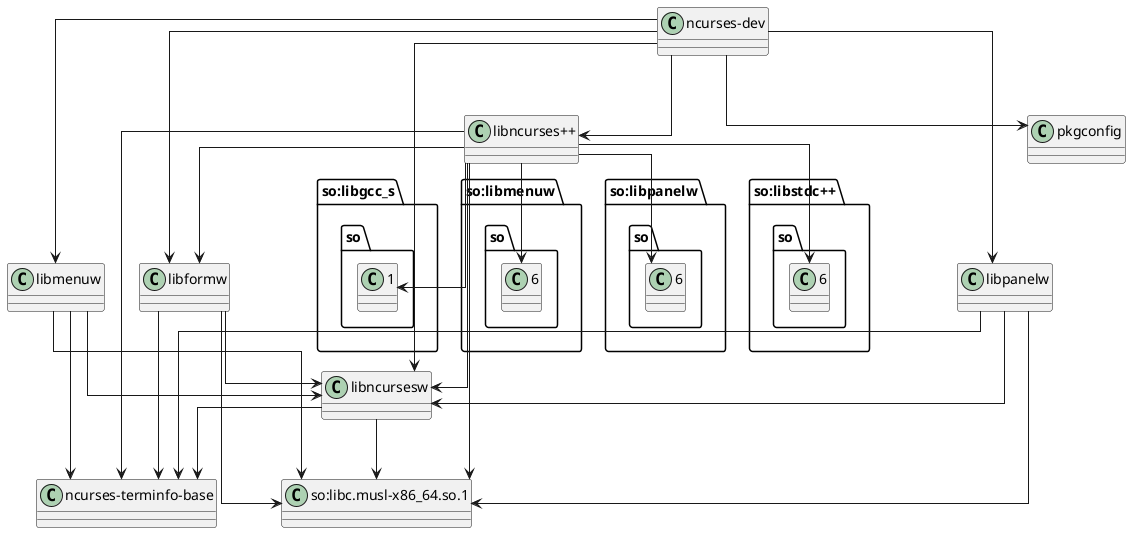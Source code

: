 @startuml
skinparam linetype ortho
class "ncurses-dev" as ncurses_dev {
}
class "libformw" as libformw {
}
class "ncurses-terminfo-base" as terminfo_base {
}
class "so:libc.musl-x86_64.so.1" as libc {
}
class "so:libncursesw.so.6" as libncursesw {
}
ncurses_dev --> libformw
libformw --> terminfo_base
libformw --> libc
libformw --> libncursesw
class "libmenuw" as libmenuw {
}
ncurses_dev --> libmenuw
libmenuw --> terminfo_base
libmenuw --> libc
libmenuw --> libncursesw
class "libncurses++" as libncursespp {
}
ncurses_dev --> libncursespp
libncursespp --> terminfo_base
libncursespp --> libc
libncursespp --> libformw
libncursespp --> "so:libgcc_s.so.1"
libncursespp --> "so:libmenuw.so.6"
libncursespp --> libncursesw
libncursespp --> "so:libpanelw.so.6"
libncursespp --> "so:libstdc++.so.6"
class "libncursesw" as libncursesw {
}
ncurses_dev --> libncursesw
libncursesw --> terminfo_base
libncursesw --> libc
class "libpanelw" as libpanelw {
}
ncurses_dev --> libpanelw
libpanelw --> terminfo_base
libpanelw --> libc
libpanelw --> libncursesw
class "pkgconfig" as pkgconfig {
}
ncurses_dev --> pkgconfig
@enduml